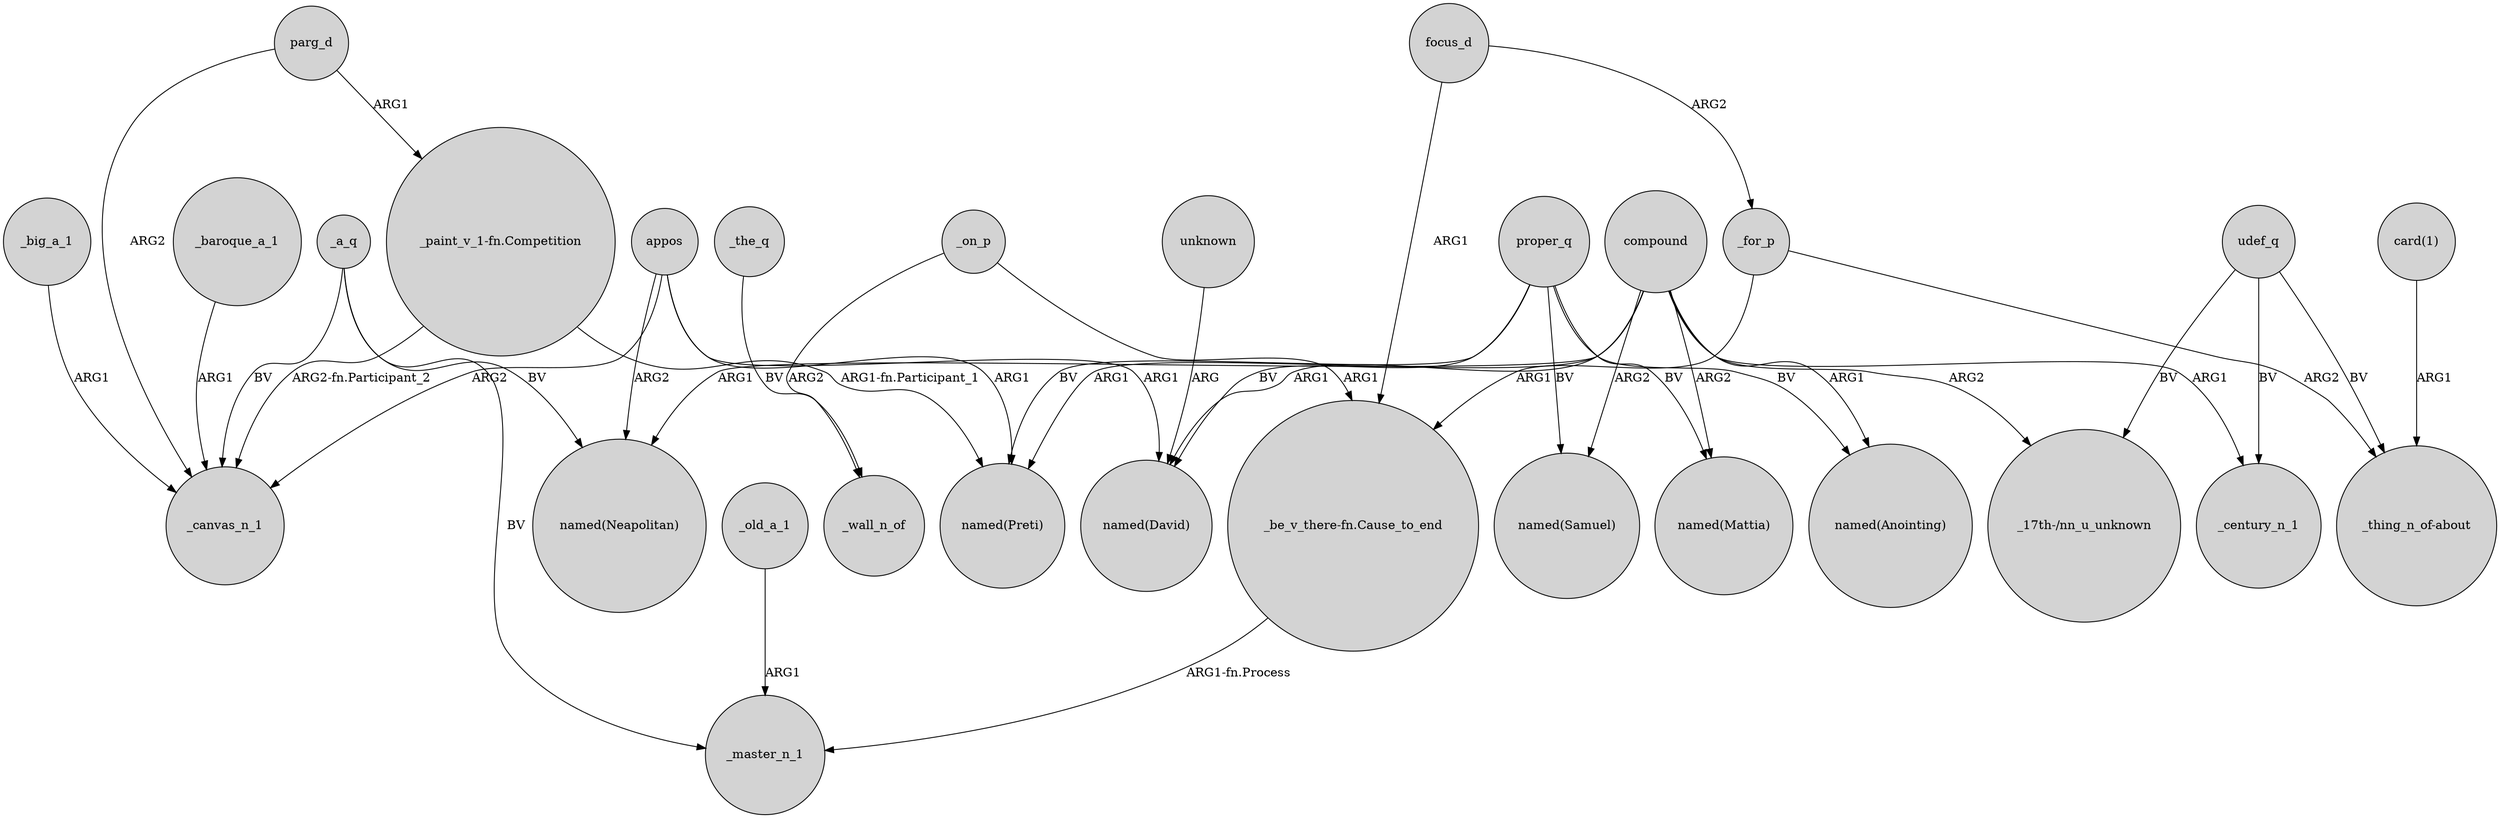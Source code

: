 digraph {
	node [shape=circle style=filled]
	_the_q -> _wall_n_of [label=BV]
	_big_a_1 -> _canvas_n_1 [label=ARG1]
	parg_d -> _canvas_n_1 [label=ARG2]
	compound -> "named(Neapolitan)" [label=ARG1]
	appos -> "named(David)" [label=ARG1]
	_for_p -> "_thing_n_of-about" [label=ARG2]
	udef_q -> "_17th-/nn_u_unknown" [label=BV]
	_a_q -> "named(Neapolitan)" [label=BV]
	compound -> "named(Mattia)" [label=ARG2]
	proper_q -> "named(Anointing)" [label=BV]
	compound -> _century_n_1 [label=ARG1]
	"_be_v_there-fn.Cause_to_end" -> _master_n_1 [label="ARG1-fn.Process"]
	appos -> "named(Preti)" [label=ARG1]
	_on_p -> "_be_v_there-fn.Cause_to_end" [label=ARG1]
	compound -> "_17th-/nn_u_unknown" [label=ARG2]
	_old_a_1 -> _master_n_1 [label=ARG1]
	compound -> "named(David)" [label=ARG1]
	_for_p -> "_be_v_there-fn.Cause_to_end" [label=ARG1]
	compound -> "named(Samuel)" [label=ARG2]
	"_paint_v_1-fn.Competition" -> "named(Preti)" [label="ARG1-fn.Participant_1"]
	compound -> "named(Anointing)" [label=ARG1]
	focus_d -> "_be_v_there-fn.Cause_to_end" [label=ARG1]
	unknown -> "named(David)" [label=ARG]
	"_paint_v_1-fn.Competition" -> _canvas_n_1 [label="ARG2-fn.Participant_2"]
	appos -> _canvas_n_1 [label=ARG2]
	proper_q -> "named(Samuel)" [label=BV]
	udef_q -> "_thing_n_of-about" [label=BV]
	"card(1)" -> "_thing_n_of-about" [label=ARG1]
	appos -> "named(Neapolitan)" [label=ARG2]
	_on_p -> _wall_n_of [label=ARG2]
	_a_q -> _master_n_1 [label=BV]
	proper_q -> "named(Preti)" [label=BV]
	proper_q -> "named(Mattia)" [label=BV]
	compound -> "named(Preti)" [label=ARG1]
	_a_q -> _canvas_n_1 [label=BV]
	_baroque_a_1 -> _canvas_n_1 [label=ARG1]
	udef_q -> _century_n_1 [label=BV]
	focus_d -> _for_p [label=ARG2]
	proper_q -> "named(David)" [label=BV]
	parg_d -> "_paint_v_1-fn.Competition" [label=ARG1]
}
